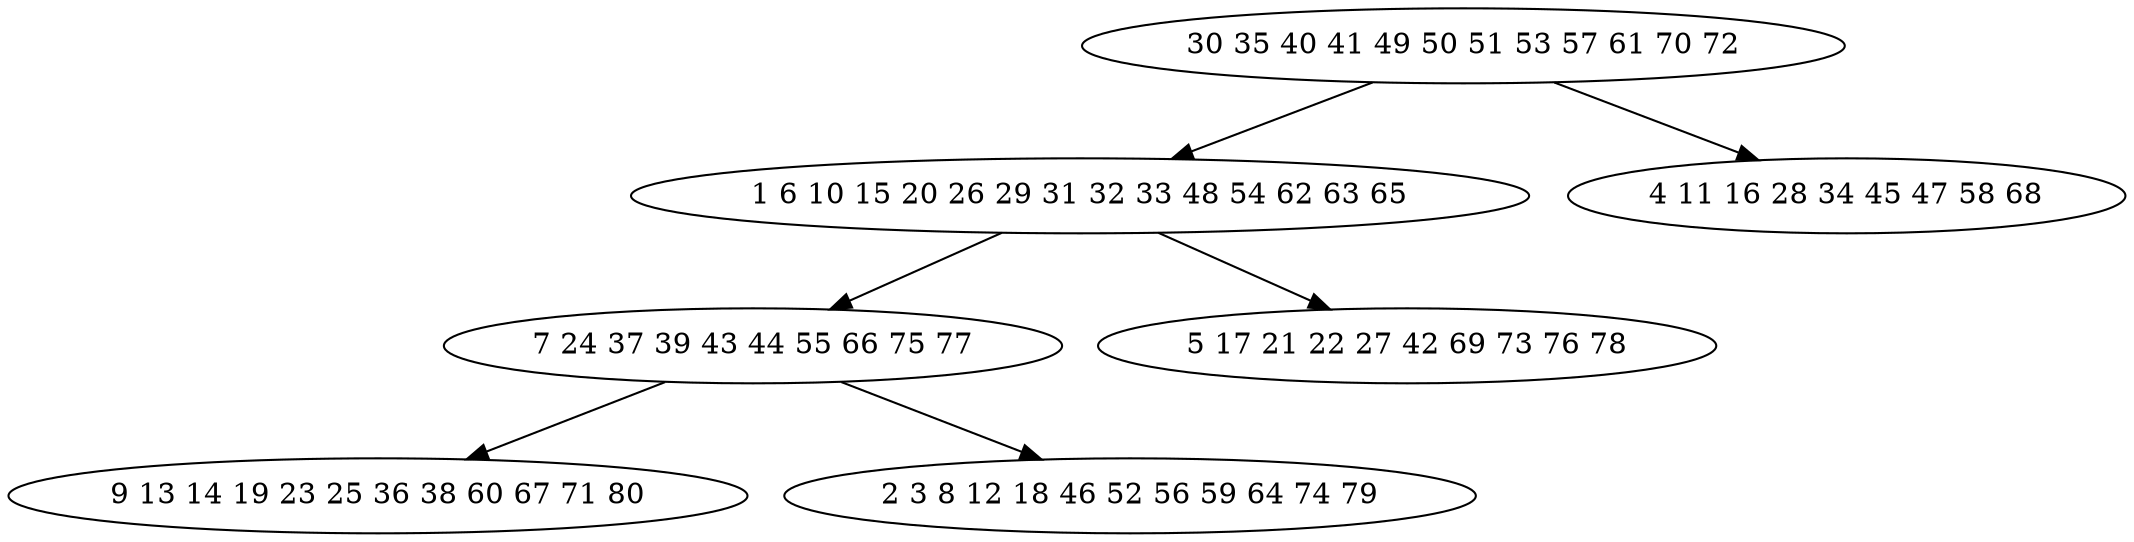 digraph true_tree {
	"0" -> "1"
	"0" -> "2"
	"1" -> "3"
	"3" -> "4"
	"3" -> "5"
	"1" -> "6"
	"0" [label="30 35 40 41 49 50 51 53 57 61 70 72"];
	"1" [label="1 6 10 15 20 26 29 31 32 33 48 54 62 63 65"];
	"2" [label="4 11 16 28 34 45 47 58 68"];
	"3" [label="7 24 37 39 43 44 55 66 75 77"];
	"4" [label="9 13 14 19 23 25 36 38 60 67 71 80"];
	"5" [label="2 3 8 12 18 46 52 56 59 64 74 79"];
	"6" [label="5 17 21 22 27 42 69 73 76 78"];
}
